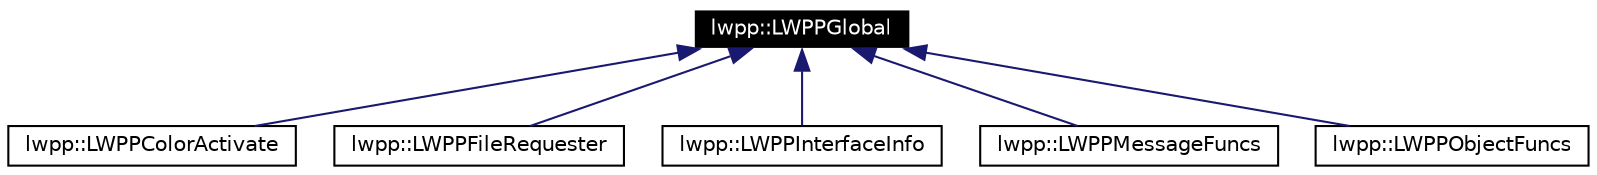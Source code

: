 digraph G
{
  edge [fontname="Helvetica",fontsize=10,labelfontname="Helvetica",labelfontsize=10];
  node [fontname="Helvetica",fontsize=10,shape=record];
  Node1 [label="lwpp::LWPPGlobal",height=0.2,width=0.4,color="white", fillcolor="black", style="filled" fontcolor="white"];
  Node1 -> Node2 [dir=back,color="midnightblue",fontsize=10,style="solid",fontname="Helvetica"];
  Node2 [label="lwpp::LWPPColorActivate",height=0.2,width=0.4,color="black",URL="$classlwpp_1_1_l_w_p_p_color_activate.html"];
  Node1 -> Node3 [dir=back,color="midnightblue",fontsize=10,style="solid",fontname="Helvetica"];
  Node3 [label="lwpp::LWPPFileRequester",height=0.2,width=0.4,color="black",URL="$classlwpp_1_1_l_w_p_p_file_requester.html"];
  Node1 -> Node4 [dir=back,color="midnightblue",fontsize=10,style="solid",fontname="Helvetica"];
  Node4 [label="lwpp::LWPPInterfaceInfo",height=0.2,width=0.4,color="black",URL="$classlwpp_1_1_l_w_p_p_interface_info.html"];
  Node1 -> Node5 [dir=back,color="midnightblue",fontsize=10,style="solid",fontname="Helvetica"];
  Node5 [label="lwpp::LWPPMessageFuncs",height=0.2,width=0.4,color="black",URL="$classlwpp_1_1_l_w_p_p_message_funcs.html"];
  Node1 -> Node6 [dir=back,color="midnightblue",fontsize=10,style="solid",fontname="Helvetica"];
  Node6 [label="lwpp::LWPPObjectFuncs",height=0.2,width=0.4,color="black",URL="$classlwpp_1_1_l_w_p_p_object_funcs.html"];
}
